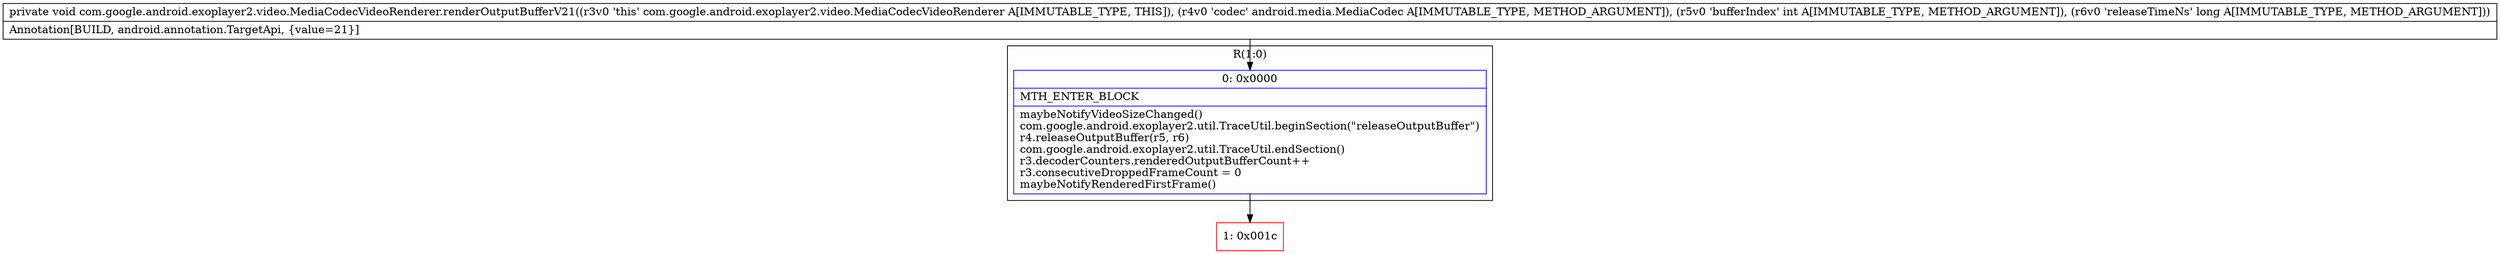 digraph "CFG forcom.google.android.exoplayer2.video.MediaCodecVideoRenderer.renderOutputBufferV21(Landroid\/media\/MediaCodec;IJ)V" {
subgraph cluster_Region_985530917 {
label = "R(1:0)";
node [shape=record,color=blue];
Node_0 [shape=record,label="{0\:\ 0x0000|MTH_ENTER_BLOCK\l|maybeNotifyVideoSizeChanged()\lcom.google.android.exoplayer2.util.TraceUtil.beginSection(\"releaseOutputBuffer\")\lr4.releaseOutputBuffer(r5, r6)\lcom.google.android.exoplayer2.util.TraceUtil.endSection()\lr3.decoderCounters.renderedOutputBufferCount++\lr3.consecutiveDroppedFrameCount = 0\lmaybeNotifyRenderedFirstFrame()\l}"];
}
Node_1 [shape=record,color=red,label="{1\:\ 0x001c}"];
MethodNode[shape=record,label="{private void com.google.android.exoplayer2.video.MediaCodecVideoRenderer.renderOutputBufferV21((r3v0 'this' com.google.android.exoplayer2.video.MediaCodecVideoRenderer A[IMMUTABLE_TYPE, THIS]), (r4v0 'codec' android.media.MediaCodec A[IMMUTABLE_TYPE, METHOD_ARGUMENT]), (r5v0 'bufferIndex' int A[IMMUTABLE_TYPE, METHOD_ARGUMENT]), (r6v0 'releaseTimeNs' long A[IMMUTABLE_TYPE, METHOD_ARGUMENT]))  | Annotation[BUILD, android.annotation.TargetApi, \{value=21\}]\l}"];
MethodNode -> Node_0;
Node_0 -> Node_1;
}

